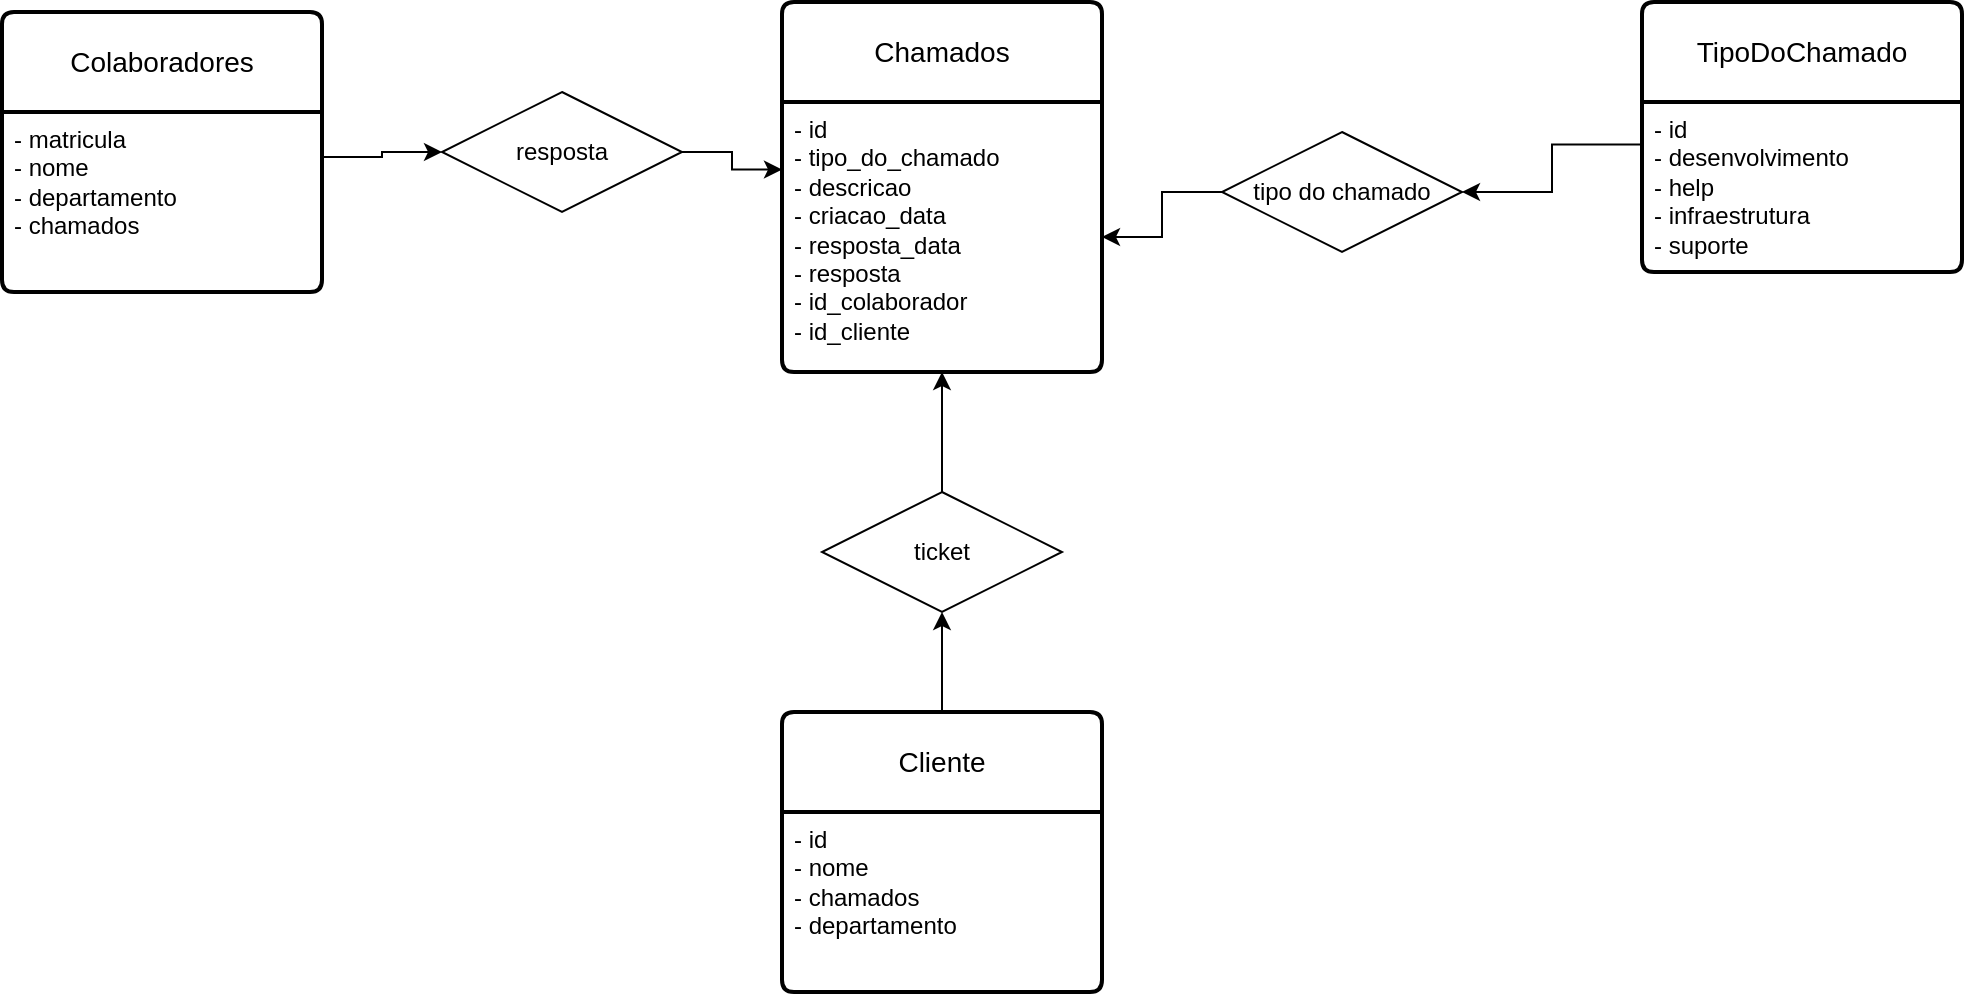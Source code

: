 <mxfile version="23.1.5" type="github">
  <diagram name="Página-1" id="0F12LL748H8ZSV1uM5to">
    <mxGraphModel dx="2131" dy="882" grid="1" gridSize="10" guides="1" tooltips="1" connect="1" arrows="1" fold="1" page="1" pageScale="1" pageWidth="827" pageHeight="1169" math="0" shadow="0">
      <root>
        <mxCell id="0" />
        <mxCell id="1" parent="0" />
        <mxCell id="j2cUQVlz1D8d3KoMkOWE-1" value="Chamados" style="swimlane;childLayout=stackLayout;horizontal=1;startSize=50;horizontalStack=0;rounded=1;fontSize=14;fontStyle=0;strokeWidth=2;resizeParent=0;resizeLast=1;shadow=0;dashed=0;align=center;arcSize=4;whiteSpace=wrap;html=1;" vertex="1" parent="1">
          <mxGeometry x="-120" y="275" width="160" height="185" as="geometry" />
        </mxCell>
        <mxCell id="j2cUQVlz1D8d3KoMkOWE-2" value="- id&lt;br&gt;- tipo_do_chamado&lt;br&gt;- descricao&lt;br&gt;- criacao_data&lt;br&gt;- resposta_data&lt;br&gt;- resposta&lt;br&gt;- id_colaborador&lt;br&gt;&lt;div&gt;- id_cliente&lt;/div&gt;" style="align=left;strokeColor=none;fillColor=none;spacingLeft=4;fontSize=12;verticalAlign=top;resizable=0;rotatable=0;part=1;html=1;" vertex="1" parent="j2cUQVlz1D8d3KoMkOWE-1">
          <mxGeometry y="50" width="160" height="135" as="geometry" />
        </mxCell>
        <mxCell id="j2cUQVlz1D8d3KoMkOWE-5" value="Colaboradores" style="swimlane;childLayout=stackLayout;horizontal=1;startSize=50;horizontalStack=0;rounded=1;fontSize=14;fontStyle=0;strokeWidth=2;resizeParent=0;resizeLast=1;shadow=0;dashed=0;align=center;arcSize=4;whiteSpace=wrap;html=1;" vertex="1" parent="1">
          <mxGeometry x="-510" y="280" width="160" height="140" as="geometry" />
        </mxCell>
        <mxCell id="j2cUQVlz1D8d3KoMkOWE-6" value="- matricula&lt;br&gt;- nome&lt;br&gt;- departamento&lt;br&gt;- chamados&lt;div&gt;&lt;br/&gt;&lt;/div&gt;" style="align=left;strokeColor=none;fillColor=none;spacingLeft=4;fontSize=12;verticalAlign=top;resizable=0;rotatable=0;part=1;html=1;" vertex="1" parent="j2cUQVlz1D8d3KoMkOWE-5">
          <mxGeometry y="50" width="160" height="90" as="geometry" />
        </mxCell>
        <mxCell id="j2cUQVlz1D8d3KoMkOWE-13" style="edgeStyle=orthogonalEdgeStyle;rounded=0;orthogonalLoop=1;jettySize=auto;html=1;" edge="1" parent="1" source="j2cUQVlz1D8d3KoMkOWE-8" target="j2cUQVlz1D8d3KoMkOWE-2">
          <mxGeometry relative="1" as="geometry" />
        </mxCell>
        <mxCell id="j2cUQVlz1D8d3KoMkOWE-8" value="ticket" style="shape=rhombus;perimeter=rhombusPerimeter;whiteSpace=wrap;html=1;align=center;" vertex="1" parent="1">
          <mxGeometry x="-100" y="520" width="120" height="60" as="geometry" />
        </mxCell>
        <mxCell id="j2cUQVlz1D8d3KoMkOWE-17" style="edgeStyle=orthogonalEdgeStyle;rounded=0;orthogonalLoop=1;jettySize=auto;html=1;" edge="1" parent="1" source="j2cUQVlz1D8d3KoMkOWE-14" target="j2cUQVlz1D8d3KoMkOWE-8">
          <mxGeometry relative="1" as="geometry" />
        </mxCell>
        <mxCell id="j2cUQVlz1D8d3KoMkOWE-14" value="Cliente" style="swimlane;childLayout=stackLayout;horizontal=1;startSize=50;horizontalStack=0;rounded=1;fontSize=14;fontStyle=0;strokeWidth=2;resizeParent=0;resizeLast=1;shadow=0;dashed=0;align=center;arcSize=4;whiteSpace=wrap;html=1;" vertex="1" parent="1">
          <mxGeometry x="-120" y="630" width="160" height="140" as="geometry" />
        </mxCell>
        <mxCell id="j2cUQVlz1D8d3KoMkOWE-15" value="- id&lt;br&gt;- nome&lt;br&gt;- chamados&lt;br&gt;- departamento" style="align=left;strokeColor=none;fillColor=none;spacingLeft=4;fontSize=12;verticalAlign=top;resizable=0;rotatable=0;part=1;html=1;" vertex="1" parent="j2cUQVlz1D8d3KoMkOWE-14">
          <mxGeometry y="50" width="160" height="90" as="geometry" />
        </mxCell>
        <mxCell id="j2cUQVlz1D8d3KoMkOWE-23" style="edgeStyle=orthogonalEdgeStyle;rounded=0;orthogonalLoop=1;jettySize=auto;html=1;entryX=0;entryY=0.25;entryDx=0;entryDy=0;" edge="1" parent="1" source="j2cUQVlz1D8d3KoMkOWE-21" target="j2cUQVlz1D8d3KoMkOWE-2">
          <mxGeometry relative="1" as="geometry" />
        </mxCell>
        <mxCell id="j2cUQVlz1D8d3KoMkOWE-21" value="resposta" style="shape=rhombus;perimeter=rhombusPerimeter;whiteSpace=wrap;html=1;align=center;" vertex="1" parent="1">
          <mxGeometry x="-290" y="320" width="120" height="60" as="geometry" />
        </mxCell>
        <mxCell id="j2cUQVlz1D8d3KoMkOWE-22" style="edgeStyle=orthogonalEdgeStyle;rounded=0;orthogonalLoop=1;jettySize=auto;html=1;entryX=0;entryY=0.5;entryDx=0;entryDy=0;exitX=1;exitY=0.25;exitDx=0;exitDy=0;" edge="1" parent="1" source="j2cUQVlz1D8d3KoMkOWE-6" target="j2cUQVlz1D8d3KoMkOWE-21">
          <mxGeometry relative="1" as="geometry" />
        </mxCell>
        <mxCell id="j2cUQVlz1D8d3KoMkOWE-24" value="TipoDoChamado" style="swimlane;childLayout=stackLayout;horizontal=1;startSize=50;horizontalStack=0;rounded=1;fontSize=14;fontStyle=0;strokeWidth=2;resizeParent=0;resizeLast=1;shadow=0;dashed=0;align=center;arcSize=4;whiteSpace=wrap;html=1;" vertex="1" parent="1">
          <mxGeometry x="310" y="275" width="160" height="135" as="geometry" />
        </mxCell>
        <mxCell id="j2cUQVlz1D8d3KoMkOWE-25" value="- id&lt;br&gt;- desenvolvimento&lt;br&gt;- help&lt;br&gt;- infraestrutura&lt;br&gt;- suporte" style="align=left;strokeColor=none;fillColor=none;spacingLeft=4;fontSize=12;verticalAlign=top;resizable=0;rotatable=0;part=1;html=1;" vertex="1" parent="j2cUQVlz1D8d3KoMkOWE-24">
          <mxGeometry y="50" width="160" height="85" as="geometry" />
        </mxCell>
        <mxCell id="j2cUQVlz1D8d3KoMkOWE-27" value="tipo do chamado" style="shape=rhombus;perimeter=rhombusPerimeter;whiteSpace=wrap;html=1;align=center;" vertex="1" parent="1">
          <mxGeometry x="100" y="340" width="120" height="60" as="geometry" />
        </mxCell>
        <mxCell id="j2cUQVlz1D8d3KoMkOWE-28" style="edgeStyle=orthogonalEdgeStyle;rounded=0;orthogonalLoop=1;jettySize=auto;html=1;exitX=0;exitY=0.25;exitDx=0;exitDy=0;" edge="1" parent="1" source="j2cUQVlz1D8d3KoMkOWE-25" target="j2cUQVlz1D8d3KoMkOWE-27">
          <mxGeometry relative="1" as="geometry" />
        </mxCell>
        <mxCell id="j2cUQVlz1D8d3KoMkOWE-29" style="edgeStyle=orthogonalEdgeStyle;rounded=0;orthogonalLoop=1;jettySize=auto;html=1;entryX=1;entryY=0.5;entryDx=0;entryDy=0;" edge="1" parent="1" source="j2cUQVlz1D8d3KoMkOWE-27" target="j2cUQVlz1D8d3KoMkOWE-2">
          <mxGeometry relative="1" as="geometry" />
        </mxCell>
      </root>
    </mxGraphModel>
  </diagram>
</mxfile>
